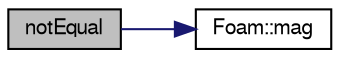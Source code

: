 digraph "notEqual"
{
  bgcolor="transparent";
  edge [fontname="FreeSans",fontsize="10",labelfontname="FreeSans",labelfontsize="10"];
  node [fontname="FreeSans",fontsize="10",shape=record];
  rankdir="LR";
  Node2523 [label="notEqual",height=0.2,width=0.4,color="black", fillcolor="grey75", style="filled", fontcolor="black"];
  Node2523 -> Node2524 [color="midnightblue",fontsize="10",style="solid",fontname="FreeSans"];
  Node2524 [label="Foam::mag",height=0.2,width=0.4,color="black",URL="$a21124.html#a929da2a3fdcf3dacbbe0487d3a330dae"];
}
